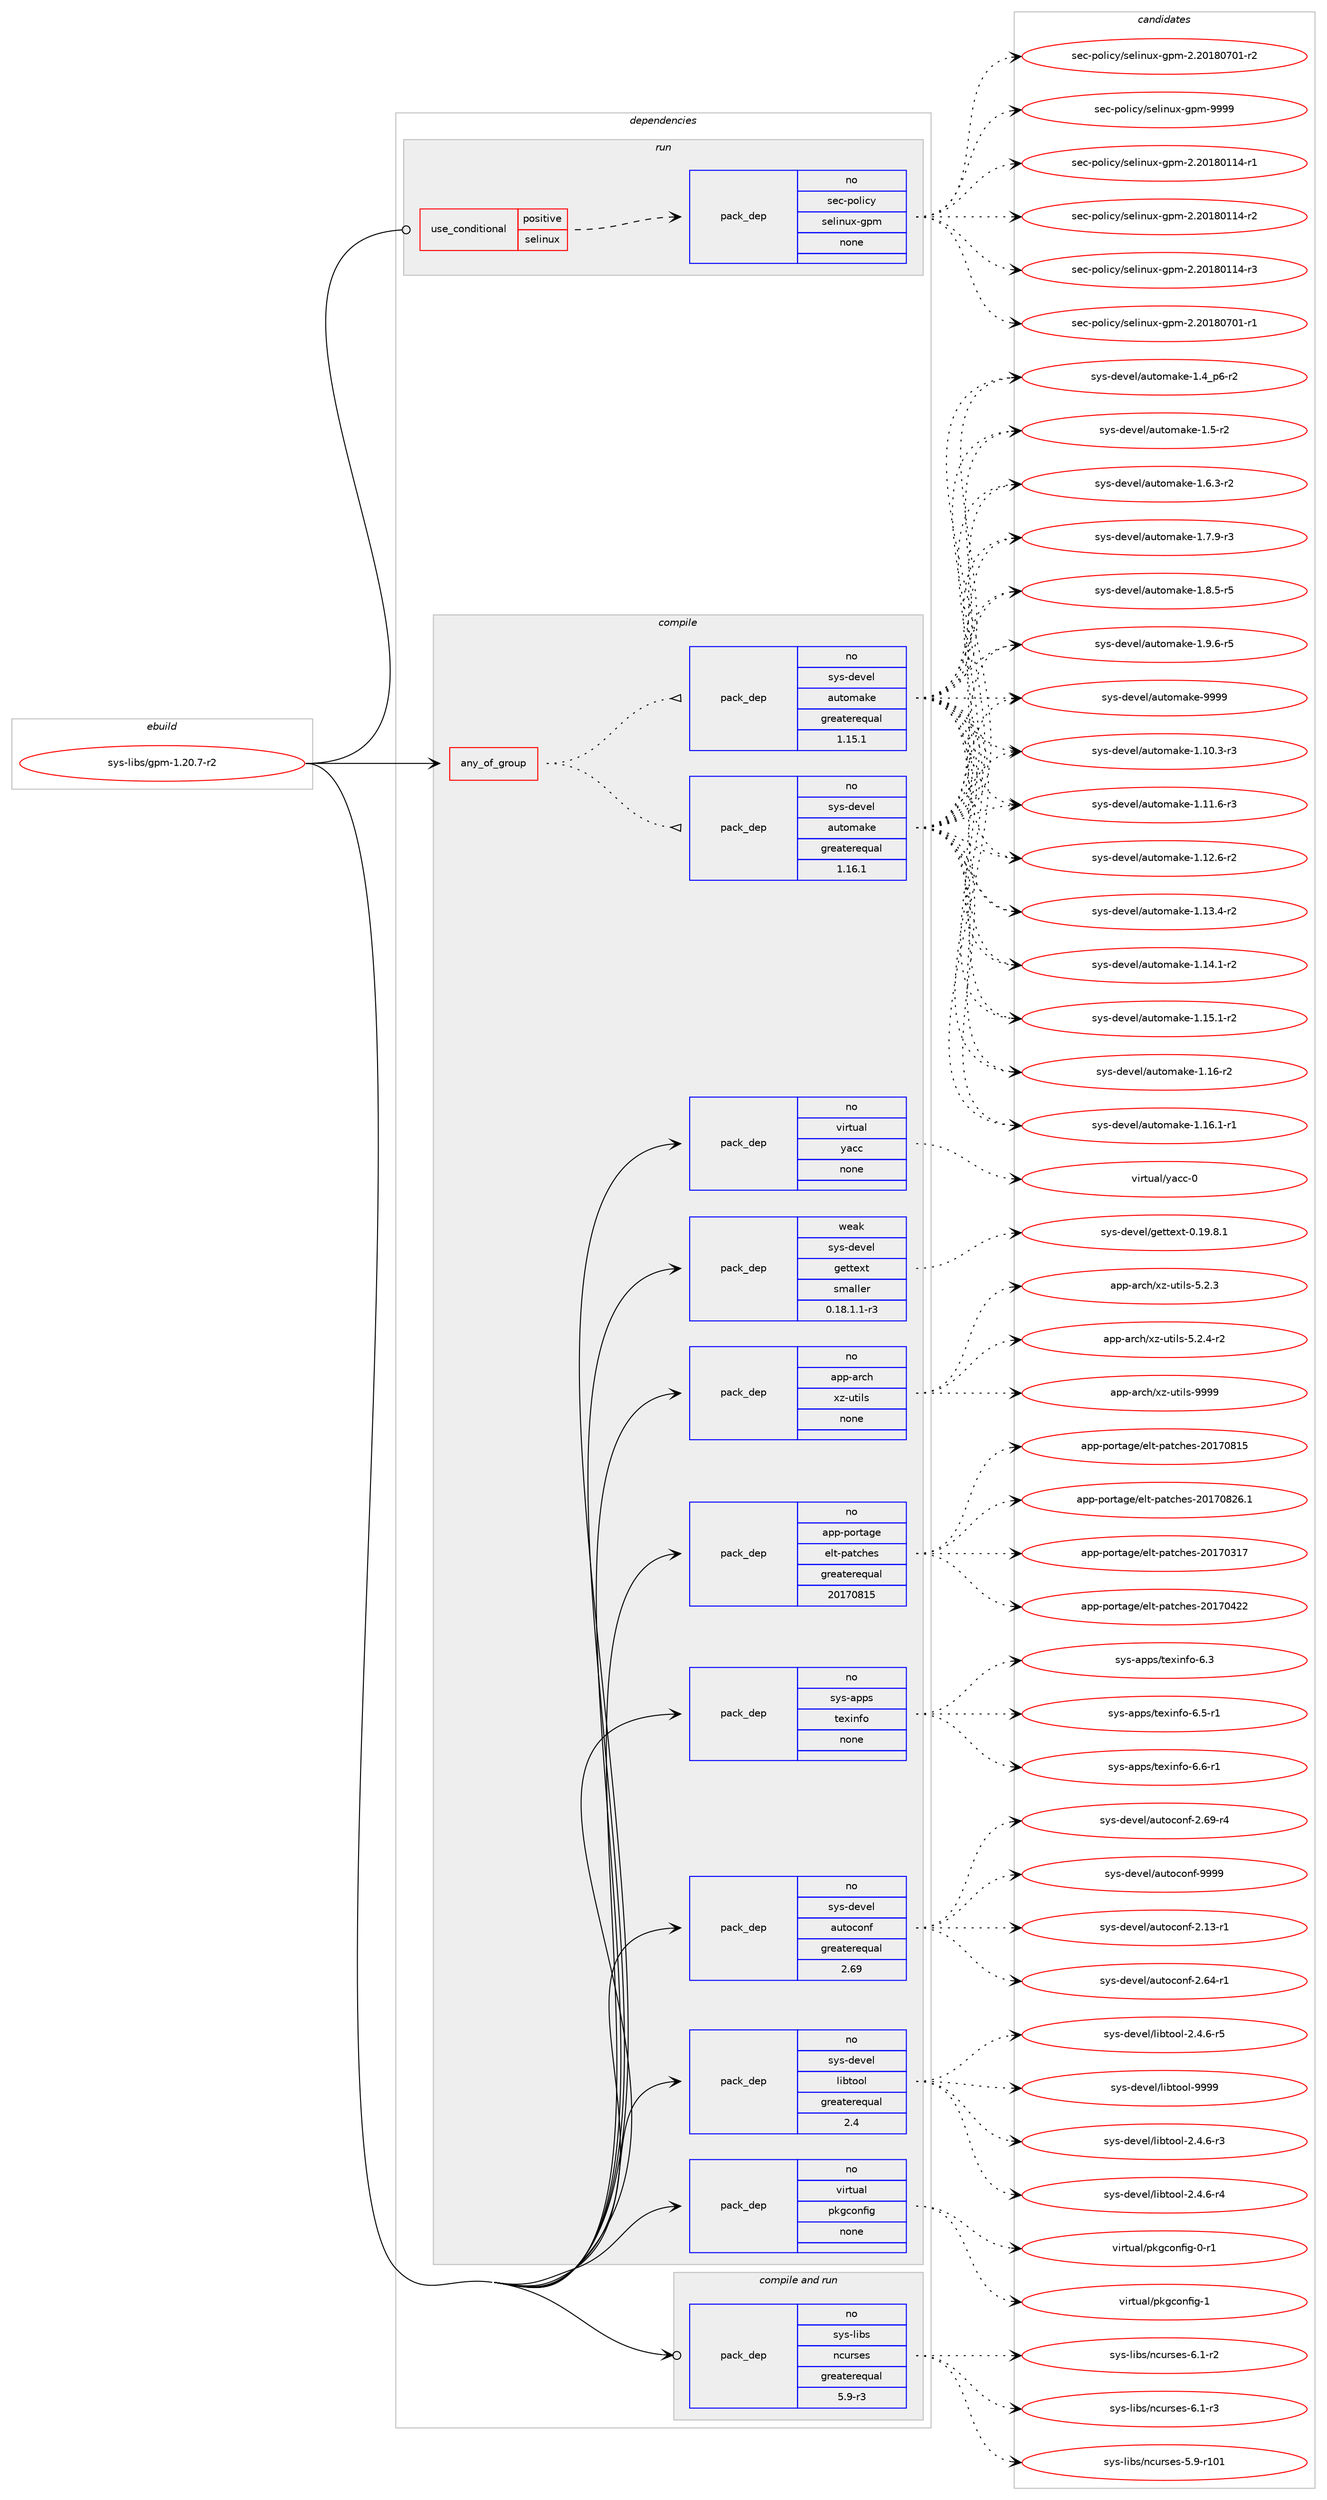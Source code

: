 digraph prolog {

# *************
# Graph options
# *************

newrank=true;
concentrate=true;
compound=true;
graph [rankdir=LR,fontname=Helvetica,fontsize=10,ranksep=1.5];#, ranksep=2.5, nodesep=0.2];
edge  [arrowhead=vee];
node  [fontname=Helvetica,fontsize=10];

# **********
# The ebuild
# **********

subgraph cluster_leftcol {
color=gray;
rank=same;
label=<<i>ebuild</i>>;
id [label="sys-libs/gpm-1.20.7-r2", color=red, width=4, href="../sys-libs/gpm-1.20.7-r2.svg"];
}

# ****************
# The dependencies
# ****************

subgraph cluster_midcol {
color=gray;
label=<<i>dependencies</i>>;
subgraph cluster_compile {
fillcolor="#eeeeee";
style=filled;
label=<<i>compile</i>>;
subgraph any27674 {
dependency1737369 [label=<<TABLE BORDER="0" CELLBORDER="1" CELLSPACING="0" CELLPADDING="4"><TR><TD CELLPADDING="10">any_of_group</TD></TR></TABLE>>, shape=none, color=red];subgraph pack1247060 {
dependency1737370 [label=<<TABLE BORDER="0" CELLBORDER="1" CELLSPACING="0" CELLPADDING="4" WIDTH="220"><TR><TD ROWSPAN="6" CELLPADDING="30">pack_dep</TD></TR><TR><TD WIDTH="110">no</TD></TR><TR><TD>sys-devel</TD></TR><TR><TD>automake</TD></TR><TR><TD>greaterequal</TD></TR><TR><TD>1.16.1</TD></TR></TABLE>>, shape=none, color=blue];
}
dependency1737369:e -> dependency1737370:w [weight=20,style="dotted",arrowhead="oinv"];
subgraph pack1247061 {
dependency1737371 [label=<<TABLE BORDER="0" CELLBORDER="1" CELLSPACING="0" CELLPADDING="4" WIDTH="220"><TR><TD ROWSPAN="6" CELLPADDING="30">pack_dep</TD></TR><TR><TD WIDTH="110">no</TD></TR><TR><TD>sys-devel</TD></TR><TR><TD>automake</TD></TR><TR><TD>greaterequal</TD></TR><TR><TD>1.15.1</TD></TR></TABLE>>, shape=none, color=blue];
}
dependency1737369:e -> dependency1737371:w [weight=20,style="dotted",arrowhead="oinv"];
}
id:e -> dependency1737369:w [weight=20,style="solid",arrowhead="vee"];
subgraph pack1247062 {
dependency1737372 [label=<<TABLE BORDER="0" CELLBORDER="1" CELLSPACING="0" CELLPADDING="4" WIDTH="220"><TR><TD ROWSPAN="6" CELLPADDING="30">pack_dep</TD></TR><TR><TD WIDTH="110">no</TD></TR><TR><TD>app-arch</TD></TR><TR><TD>xz-utils</TD></TR><TR><TD>none</TD></TR><TR><TD></TD></TR></TABLE>>, shape=none, color=blue];
}
id:e -> dependency1737372:w [weight=20,style="solid",arrowhead="vee"];
subgraph pack1247063 {
dependency1737373 [label=<<TABLE BORDER="0" CELLBORDER="1" CELLSPACING="0" CELLPADDING="4" WIDTH="220"><TR><TD ROWSPAN="6" CELLPADDING="30">pack_dep</TD></TR><TR><TD WIDTH="110">no</TD></TR><TR><TD>app-portage</TD></TR><TR><TD>elt-patches</TD></TR><TR><TD>greaterequal</TD></TR><TR><TD>20170815</TD></TR></TABLE>>, shape=none, color=blue];
}
id:e -> dependency1737373:w [weight=20,style="solid",arrowhead="vee"];
subgraph pack1247064 {
dependency1737374 [label=<<TABLE BORDER="0" CELLBORDER="1" CELLSPACING="0" CELLPADDING="4" WIDTH="220"><TR><TD ROWSPAN="6" CELLPADDING="30">pack_dep</TD></TR><TR><TD WIDTH="110">no</TD></TR><TR><TD>sys-apps</TD></TR><TR><TD>texinfo</TD></TR><TR><TD>none</TD></TR><TR><TD></TD></TR></TABLE>>, shape=none, color=blue];
}
id:e -> dependency1737374:w [weight=20,style="solid",arrowhead="vee"];
subgraph pack1247065 {
dependency1737375 [label=<<TABLE BORDER="0" CELLBORDER="1" CELLSPACING="0" CELLPADDING="4" WIDTH="220"><TR><TD ROWSPAN="6" CELLPADDING="30">pack_dep</TD></TR><TR><TD WIDTH="110">no</TD></TR><TR><TD>sys-devel</TD></TR><TR><TD>autoconf</TD></TR><TR><TD>greaterequal</TD></TR><TR><TD>2.69</TD></TR></TABLE>>, shape=none, color=blue];
}
id:e -> dependency1737375:w [weight=20,style="solid",arrowhead="vee"];
subgraph pack1247066 {
dependency1737376 [label=<<TABLE BORDER="0" CELLBORDER="1" CELLSPACING="0" CELLPADDING="4" WIDTH="220"><TR><TD ROWSPAN="6" CELLPADDING="30">pack_dep</TD></TR><TR><TD WIDTH="110">no</TD></TR><TR><TD>sys-devel</TD></TR><TR><TD>libtool</TD></TR><TR><TD>greaterequal</TD></TR><TR><TD>2.4</TD></TR></TABLE>>, shape=none, color=blue];
}
id:e -> dependency1737376:w [weight=20,style="solid",arrowhead="vee"];
subgraph pack1247067 {
dependency1737377 [label=<<TABLE BORDER="0" CELLBORDER="1" CELLSPACING="0" CELLPADDING="4" WIDTH="220"><TR><TD ROWSPAN="6" CELLPADDING="30">pack_dep</TD></TR><TR><TD WIDTH="110">no</TD></TR><TR><TD>virtual</TD></TR><TR><TD>pkgconfig</TD></TR><TR><TD>none</TD></TR><TR><TD></TD></TR></TABLE>>, shape=none, color=blue];
}
id:e -> dependency1737377:w [weight=20,style="solid",arrowhead="vee"];
subgraph pack1247068 {
dependency1737378 [label=<<TABLE BORDER="0" CELLBORDER="1" CELLSPACING="0" CELLPADDING="4" WIDTH="220"><TR><TD ROWSPAN="6" CELLPADDING="30">pack_dep</TD></TR><TR><TD WIDTH="110">no</TD></TR><TR><TD>virtual</TD></TR><TR><TD>yacc</TD></TR><TR><TD>none</TD></TR><TR><TD></TD></TR></TABLE>>, shape=none, color=blue];
}
id:e -> dependency1737378:w [weight=20,style="solid",arrowhead="vee"];
subgraph pack1247069 {
dependency1737379 [label=<<TABLE BORDER="0" CELLBORDER="1" CELLSPACING="0" CELLPADDING="4" WIDTH="220"><TR><TD ROWSPAN="6" CELLPADDING="30">pack_dep</TD></TR><TR><TD WIDTH="110">weak</TD></TR><TR><TD>sys-devel</TD></TR><TR><TD>gettext</TD></TR><TR><TD>smaller</TD></TR><TR><TD>0.18.1.1-r3</TD></TR></TABLE>>, shape=none, color=blue];
}
id:e -> dependency1737379:w [weight=20,style="solid",arrowhead="vee"];
}
subgraph cluster_compileandrun {
fillcolor="#eeeeee";
style=filled;
label=<<i>compile and run</i>>;
subgraph pack1247070 {
dependency1737380 [label=<<TABLE BORDER="0" CELLBORDER="1" CELLSPACING="0" CELLPADDING="4" WIDTH="220"><TR><TD ROWSPAN="6" CELLPADDING="30">pack_dep</TD></TR><TR><TD WIDTH="110">no</TD></TR><TR><TD>sys-libs</TD></TR><TR><TD>ncurses</TD></TR><TR><TD>greaterequal</TD></TR><TR><TD>5.9-r3</TD></TR></TABLE>>, shape=none, color=blue];
}
id:e -> dependency1737380:w [weight=20,style="solid",arrowhead="odotvee"];
}
subgraph cluster_run {
fillcolor="#eeeeee";
style=filled;
label=<<i>run</i>>;
subgraph cond461700 {
dependency1737381 [label=<<TABLE BORDER="0" CELLBORDER="1" CELLSPACING="0" CELLPADDING="4"><TR><TD ROWSPAN="3" CELLPADDING="10">use_conditional</TD></TR><TR><TD>positive</TD></TR><TR><TD>selinux</TD></TR></TABLE>>, shape=none, color=red];
subgraph pack1247071 {
dependency1737382 [label=<<TABLE BORDER="0" CELLBORDER="1" CELLSPACING="0" CELLPADDING="4" WIDTH="220"><TR><TD ROWSPAN="6" CELLPADDING="30">pack_dep</TD></TR><TR><TD WIDTH="110">no</TD></TR><TR><TD>sec-policy</TD></TR><TR><TD>selinux-gpm</TD></TR><TR><TD>none</TD></TR><TR><TD></TD></TR></TABLE>>, shape=none, color=blue];
}
dependency1737381:e -> dependency1737382:w [weight=20,style="dashed",arrowhead="vee"];
}
id:e -> dependency1737381:w [weight=20,style="solid",arrowhead="odot"];
}
}

# **************
# The candidates
# **************

subgraph cluster_choices {
rank=same;
color=gray;
label=<<i>candidates</i>>;

subgraph choice1247060 {
color=black;
nodesep=1;
choice11512111545100101118101108479711711611110997107101454946494846514511451 [label="sys-devel/automake-1.10.3-r3", color=red, width=4,href="../sys-devel/automake-1.10.3-r3.svg"];
choice11512111545100101118101108479711711611110997107101454946494946544511451 [label="sys-devel/automake-1.11.6-r3", color=red, width=4,href="../sys-devel/automake-1.11.6-r3.svg"];
choice11512111545100101118101108479711711611110997107101454946495046544511450 [label="sys-devel/automake-1.12.6-r2", color=red, width=4,href="../sys-devel/automake-1.12.6-r2.svg"];
choice11512111545100101118101108479711711611110997107101454946495146524511450 [label="sys-devel/automake-1.13.4-r2", color=red, width=4,href="../sys-devel/automake-1.13.4-r2.svg"];
choice11512111545100101118101108479711711611110997107101454946495246494511450 [label="sys-devel/automake-1.14.1-r2", color=red, width=4,href="../sys-devel/automake-1.14.1-r2.svg"];
choice11512111545100101118101108479711711611110997107101454946495346494511450 [label="sys-devel/automake-1.15.1-r2", color=red, width=4,href="../sys-devel/automake-1.15.1-r2.svg"];
choice1151211154510010111810110847971171161111099710710145494649544511450 [label="sys-devel/automake-1.16-r2", color=red, width=4,href="../sys-devel/automake-1.16-r2.svg"];
choice11512111545100101118101108479711711611110997107101454946495446494511449 [label="sys-devel/automake-1.16.1-r1", color=red, width=4,href="../sys-devel/automake-1.16.1-r1.svg"];
choice115121115451001011181011084797117116111109971071014549465295112544511450 [label="sys-devel/automake-1.4_p6-r2", color=red, width=4,href="../sys-devel/automake-1.4_p6-r2.svg"];
choice11512111545100101118101108479711711611110997107101454946534511450 [label="sys-devel/automake-1.5-r2", color=red, width=4,href="../sys-devel/automake-1.5-r2.svg"];
choice115121115451001011181011084797117116111109971071014549465446514511450 [label="sys-devel/automake-1.6.3-r2", color=red, width=4,href="../sys-devel/automake-1.6.3-r2.svg"];
choice115121115451001011181011084797117116111109971071014549465546574511451 [label="sys-devel/automake-1.7.9-r3", color=red, width=4,href="../sys-devel/automake-1.7.9-r3.svg"];
choice115121115451001011181011084797117116111109971071014549465646534511453 [label="sys-devel/automake-1.8.5-r5", color=red, width=4,href="../sys-devel/automake-1.8.5-r5.svg"];
choice115121115451001011181011084797117116111109971071014549465746544511453 [label="sys-devel/automake-1.9.6-r5", color=red, width=4,href="../sys-devel/automake-1.9.6-r5.svg"];
choice115121115451001011181011084797117116111109971071014557575757 [label="sys-devel/automake-9999", color=red, width=4,href="../sys-devel/automake-9999.svg"];
dependency1737370:e -> choice11512111545100101118101108479711711611110997107101454946494846514511451:w [style=dotted,weight="100"];
dependency1737370:e -> choice11512111545100101118101108479711711611110997107101454946494946544511451:w [style=dotted,weight="100"];
dependency1737370:e -> choice11512111545100101118101108479711711611110997107101454946495046544511450:w [style=dotted,weight="100"];
dependency1737370:e -> choice11512111545100101118101108479711711611110997107101454946495146524511450:w [style=dotted,weight="100"];
dependency1737370:e -> choice11512111545100101118101108479711711611110997107101454946495246494511450:w [style=dotted,weight="100"];
dependency1737370:e -> choice11512111545100101118101108479711711611110997107101454946495346494511450:w [style=dotted,weight="100"];
dependency1737370:e -> choice1151211154510010111810110847971171161111099710710145494649544511450:w [style=dotted,weight="100"];
dependency1737370:e -> choice11512111545100101118101108479711711611110997107101454946495446494511449:w [style=dotted,weight="100"];
dependency1737370:e -> choice115121115451001011181011084797117116111109971071014549465295112544511450:w [style=dotted,weight="100"];
dependency1737370:e -> choice11512111545100101118101108479711711611110997107101454946534511450:w [style=dotted,weight="100"];
dependency1737370:e -> choice115121115451001011181011084797117116111109971071014549465446514511450:w [style=dotted,weight="100"];
dependency1737370:e -> choice115121115451001011181011084797117116111109971071014549465546574511451:w [style=dotted,weight="100"];
dependency1737370:e -> choice115121115451001011181011084797117116111109971071014549465646534511453:w [style=dotted,weight="100"];
dependency1737370:e -> choice115121115451001011181011084797117116111109971071014549465746544511453:w [style=dotted,weight="100"];
dependency1737370:e -> choice115121115451001011181011084797117116111109971071014557575757:w [style=dotted,weight="100"];
}
subgraph choice1247061 {
color=black;
nodesep=1;
choice11512111545100101118101108479711711611110997107101454946494846514511451 [label="sys-devel/automake-1.10.3-r3", color=red, width=4,href="../sys-devel/automake-1.10.3-r3.svg"];
choice11512111545100101118101108479711711611110997107101454946494946544511451 [label="sys-devel/automake-1.11.6-r3", color=red, width=4,href="../sys-devel/automake-1.11.6-r3.svg"];
choice11512111545100101118101108479711711611110997107101454946495046544511450 [label="sys-devel/automake-1.12.6-r2", color=red, width=4,href="../sys-devel/automake-1.12.6-r2.svg"];
choice11512111545100101118101108479711711611110997107101454946495146524511450 [label="sys-devel/automake-1.13.4-r2", color=red, width=4,href="../sys-devel/automake-1.13.4-r2.svg"];
choice11512111545100101118101108479711711611110997107101454946495246494511450 [label="sys-devel/automake-1.14.1-r2", color=red, width=4,href="../sys-devel/automake-1.14.1-r2.svg"];
choice11512111545100101118101108479711711611110997107101454946495346494511450 [label="sys-devel/automake-1.15.1-r2", color=red, width=4,href="../sys-devel/automake-1.15.1-r2.svg"];
choice1151211154510010111810110847971171161111099710710145494649544511450 [label="sys-devel/automake-1.16-r2", color=red, width=4,href="../sys-devel/automake-1.16-r2.svg"];
choice11512111545100101118101108479711711611110997107101454946495446494511449 [label="sys-devel/automake-1.16.1-r1", color=red, width=4,href="../sys-devel/automake-1.16.1-r1.svg"];
choice115121115451001011181011084797117116111109971071014549465295112544511450 [label="sys-devel/automake-1.4_p6-r2", color=red, width=4,href="../sys-devel/automake-1.4_p6-r2.svg"];
choice11512111545100101118101108479711711611110997107101454946534511450 [label="sys-devel/automake-1.5-r2", color=red, width=4,href="../sys-devel/automake-1.5-r2.svg"];
choice115121115451001011181011084797117116111109971071014549465446514511450 [label="sys-devel/automake-1.6.3-r2", color=red, width=4,href="../sys-devel/automake-1.6.3-r2.svg"];
choice115121115451001011181011084797117116111109971071014549465546574511451 [label="sys-devel/automake-1.7.9-r3", color=red, width=4,href="../sys-devel/automake-1.7.9-r3.svg"];
choice115121115451001011181011084797117116111109971071014549465646534511453 [label="sys-devel/automake-1.8.5-r5", color=red, width=4,href="../sys-devel/automake-1.8.5-r5.svg"];
choice115121115451001011181011084797117116111109971071014549465746544511453 [label="sys-devel/automake-1.9.6-r5", color=red, width=4,href="../sys-devel/automake-1.9.6-r5.svg"];
choice115121115451001011181011084797117116111109971071014557575757 [label="sys-devel/automake-9999", color=red, width=4,href="../sys-devel/automake-9999.svg"];
dependency1737371:e -> choice11512111545100101118101108479711711611110997107101454946494846514511451:w [style=dotted,weight="100"];
dependency1737371:e -> choice11512111545100101118101108479711711611110997107101454946494946544511451:w [style=dotted,weight="100"];
dependency1737371:e -> choice11512111545100101118101108479711711611110997107101454946495046544511450:w [style=dotted,weight="100"];
dependency1737371:e -> choice11512111545100101118101108479711711611110997107101454946495146524511450:w [style=dotted,weight="100"];
dependency1737371:e -> choice11512111545100101118101108479711711611110997107101454946495246494511450:w [style=dotted,weight="100"];
dependency1737371:e -> choice11512111545100101118101108479711711611110997107101454946495346494511450:w [style=dotted,weight="100"];
dependency1737371:e -> choice1151211154510010111810110847971171161111099710710145494649544511450:w [style=dotted,weight="100"];
dependency1737371:e -> choice11512111545100101118101108479711711611110997107101454946495446494511449:w [style=dotted,weight="100"];
dependency1737371:e -> choice115121115451001011181011084797117116111109971071014549465295112544511450:w [style=dotted,weight="100"];
dependency1737371:e -> choice11512111545100101118101108479711711611110997107101454946534511450:w [style=dotted,weight="100"];
dependency1737371:e -> choice115121115451001011181011084797117116111109971071014549465446514511450:w [style=dotted,weight="100"];
dependency1737371:e -> choice115121115451001011181011084797117116111109971071014549465546574511451:w [style=dotted,weight="100"];
dependency1737371:e -> choice115121115451001011181011084797117116111109971071014549465646534511453:w [style=dotted,weight="100"];
dependency1737371:e -> choice115121115451001011181011084797117116111109971071014549465746544511453:w [style=dotted,weight="100"];
dependency1737371:e -> choice115121115451001011181011084797117116111109971071014557575757:w [style=dotted,weight="100"];
}
subgraph choice1247062 {
color=black;
nodesep=1;
choice971121124597114991044712012245117116105108115455346504651 [label="app-arch/xz-utils-5.2.3", color=red, width=4,href="../app-arch/xz-utils-5.2.3.svg"];
choice9711211245971149910447120122451171161051081154553465046524511450 [label="app-arch/xz-utils-5.2.4-r2", color=red, width=4,href="../app-arch/xz-utils-5.2.4-r2.svg"];
choice9711211245971149910447120122451171161051081154557575757 [label="app-arch/xz-utils-9999", color=red, width=4,href="../app-arch/xz-utils-9999.svg"];
dependency1737372:e -> choice971121124597114991044712012245117116105108115455346504651:w [style=dotted,weight="100"];
dependency1737372:e -> choice9711211245971149910447120122451171161051081154553465046524511450:w [style=dotted,weight="100"];
dependency1737372:e -> choice9711211245971149910447120122451171161051081154557575757:w [style=dotted,weight="100"];
}
subgraph choice1247063 {
color=black;
nodesep=1;
choice97112112451121111141169710310147101108116451129711699104101115455048495548514955 [label="app-portage/elt-patches-20170317", color=red, width=4,href="../app-portage/elt-patches-20170317.svg"];
choice97112112451121111141169710310147101108116451129711699104101115455048495548525050 [label="app-portage/elt-patches-20170422", color=red, width=4,href="../app-portage/elt-patches-20170422.svg"];
choice97112112451121111141169710310147101108116451129711699104101115455048495548564953 [label="app-portage/elt-patches-20170815", color=red, width=4,href="../app-portage/elt-patches-20170815.svg"];
choice971121124511211111411697103101471011081164511297116991041011154550484955485650544649 [label="app-portage/elt-patches-20170826.1", color=red, width=4,href="../app-portage/elt-patches-20170826.1.svg"];
dependency1737373:e -> choice97112112451121111141169710310147101108116451129711699104101115455048495548514955:w [style=dotted,weight="100"];
dependency1737373:e -> choice97112112451121111141169710310147101108116451129711699104101115455048495548525050:w [style=dotted,weight="100"];
dependency1737373:e -> choice97112112451121111141169710310147101108116451129711699104101115455048495548564953:w [style=dotted,weight="100"];
dependency1737373:e -> choice971121124511211111411697103101471011081164511297116991041011154550484955485650544649:w [style=dotted,weight="100"];
}
subgraph choice1247064 {
color=black;
nodesep=1;
choice11512111545971121121154711610112010511010211145544651 [label="sys-apps/texinfo-6.3", color=red, width=4,href="../sys-apps/texinfo-6.3.svg"];
choice115121115459711211211547116101120105110102111455446534511449 [label="sys-apps/texinfo-6.5-r1", color=red, width=4,href="../sys-apps/texinfo-6.5-r1.svg"];
choice115121115459711211211547116101120105110102111455446544511449 [label="sys-apps/texinfo-6.6-r1", color=red, width=4,href="../sys-apps/texinfo-6.6-r1.svg"];
dependency1737374:e -> choice11512111545971121121154711610112010511010211145544651:w [style=dotted,weight="100"];
dependency1737374:e -> choice115121115459711211211547116101120105110102111455446534511449:w [style=dotted,weight="100"];
dependency1737374:e -> choice115121115459711211211547116101120105110102111455446544511449:w [style=dotted,weight="100"];
}
subgraph choice1247065 {
color=black;
nodesep=1;
choice1151211154510010111810110847971171161119911111010245504649514511449 [label="sys-devel/autoconf-2.13-r1", color=red, width=4,href="../sys-devel/autoconf-2.13-r1.svg"];
choice1151211154510010111810110847971171161119911111010245504654524511449 [label="sys-devel/autoconf-2.64-r1", color=red, width=4,href="../sys-devel/autoconf-2.64-r1.svg"];
choice1151211154510010111810110847971171161119911111010245504654574511452 [label="sys-devel/autoconf-2.69-r4", color=red, width=4,href="../sys-devel/autoconf-2.69-r4.svg"];
choice115121115451001011181011084797117116111991111101024557575757 [label="sys-devel/autoconf-9999", color=red, width=4,href="../sys-devel/autoconf-9999.svg"];
dependency1737375:e -> choice1151211154510010111810110847971171161119911111010245504649514511449:w [style=dotted,weight="100"];
dependency1737375:e -> choice1151211154510010111810110847971171161119911111010245504654524511449:w [style=dotted,weight="100"];
dependency1737375:e -> choice1151211154510010111810110847971171161119911111010245504654574511452:w [style=dotted,weight="100"];
dependency1737375:e -> choice115121115451001011181011084797117116111991111101024557575757:w [style=dotted,weight="100"];
}
subgraph choice1247066 {
color=black;
nodesep=1;
choice1151211154510010111810110847108105981161111111084550465246544511451 [label="sys-devel/libtool-2.4.6-r3", color=red, width=4,href="../sys-devel/libtool-2.4.6-r3.svg"];
choice1151211154510010111810110847108105981161111111084550465246544511452 [label="sys-devel/libtool-2.4.6-r4", color=red, width=4,href="../sys-devel/libtool-2.4.6-r4.svg"];
choice1151211154510010111810110847108105981161111111084550465246544511453 [label="sys-devel/libtool-2.4.6-r5", color=red, width=4,href="../sys-devel/libtool-2.4.6-r5.svg"];
choice1151211154510010111810110847108105981161111111084557575757 [label="sys-devel/libtool-9999", color=red, width=4,href="../sys-devel/libtool-9999.svg"];
dependency1737376:e -> choice1151211154510010111810110847108105981161111111084550465246544511451:w [style=dotted,weight="100"];
dependency1737376:e -> choice1151211154510010111810110847108105981161111111084550465246544511452:w [style=dotted,weight="100"];
dependency1737376:e -> choice1151211154510010111810110847108105981161111111084550465246544511453:w [style=dotted,weight="100"];
dependency1737376:e -> choice1151211154510010111810110847108105981161111111084557575757:w [style=dotted,weight="100"];
}
subgraph choice1247067 {
color=black;
nodesep=1;
choice11810511411611797108471121071039911111010210510345484511449 [label="virtual/pkgconfig-0-r1", color=red, width=4,href="../virtual/pkgconfig-0-r1.svg"];
choice1181051141161179710847112107103991111101021051034549 [label="virtual/pkgconfig-1", color=red, width=4,href="../virtual/pkgconfig-1.svg"];
dependency1737377:e -> choice11810511411611797108471121071039911111010210510345484511449:w [style=dotted,weight="100"];
dependency1737377:e -> choice1181051141161179710847112107103991111101021051034549:w [style=dotted,weight="100"];
}
subgraph choice1247068 {
color=black;
nodesep=1;
choice11810511411611797108471219799994548 [label="virtual/yacc-0", color=red, width=4,href="../virtual/yacc-0.svg"];
dependency1737378:e -> choice11810511411611797108471219799994548:w [style=dotted,weight="100"];
}
subgraph choice1247069 {
color=black;
nodesep=1;
choice1151211154510010111810110847103101116116101120116454846495746564649 [label="sys-devel/gettext-0.19.8.1", color=red, width=4,href="../sys-devel/gettext-0.19.8.1.svg"];
dependency1737379:e -> choice1151211154510010111810110847103101116116101120116454846495746564649:w [style=dotted,weight="100"];
}
subgraph choice1247070 {
color=black;
nodesep=1;
choice115121115451081059811547110991171141151011154553465745114494849 [label="sys-libs/ncurses-5.9-r101", color=red, width=4,href="../sys-libs/ncurses-5.9-r101.svg"];
choice11512111545108105981154711099117114115101115455446494511450 [label="sys-libs/ncurses-6.1-r2", color=red, width=4,href="../sys-libs/ncurses-6.1-r2.svg"];
choice11512111545108105981154711099117114115101115455446494511451 [label="sys-libs/ncurses-6.1-r3", color=red, width=4,href="../sys-libs/ncurses-6.1-r3.svg"];
dependency1737380:e -> choice115121115451081059811547110991171141151011154553465745114494849:w [style=dotted,weight="100"];
dependency1737380:e -> choice11512111545108105981154711099117114115101115455446494511450:w [style=dotted,weight="100"];
dependency1737380:e -> choice11512111545108105981154711099117114115101115455446494511451:w [style=dotted,weight="100"];
}
subgraph choice1247071 {
color=black;
nodesep=1;
choice115101994511211110810599121471151011081051101171204510311210945504650484956484949524511449 [label="sec-policy/selinux-gpm-2.20180114-r1", color=red, width=4,href="../sec-policy/selinux-gpm-2.20180114-r1.svg"];
choice115101994511211110810599121471151011081051101171204510311210945504650484956484949524511450 [label="sec-policy/selinux-gpm-2.20180114-r2", color=red, width=4,href="../sec-policy/selinux-gpm-2.20180114-r2.svg"];
choice115101994511211110810599121471151011081051101171204510311210945504650484956484949524511451 [label="sec-policy/selinux-gpm-2.20180114-r3", color=red, width=4,href="../sec-policy/selinux-gpm-2.20180114-r3.svg"];
choice115101994511211110810599121471151011081051101171204510311210945504650484956485548494511449 [label="sec-policy/selinux-gpm-2.20180701-r1", color=red, width=4,href="../sec-policy/selinux-gpm-2.20180701-r1.svg"];
choice115101994511211110810599121471151011081051101171204510311210945504650484956485548494511450 [label="sec-policy/selinux-gpm-2.20180701-r2", color=red, width=4,href="../sec-policy/selinux-gpm-2.20180701-r2.svg"];
choice11510199451121111081059912147115101108105110117120451031121094557575757 [label="sec-policy/selinux-gpm-9999", color=red, width=4,href="../sec-policy/selinux-gpm-9999.svg"];
dependency1737382:e -> choice115101994511211110810599121471151011081051101171204510311210945504650484956484949524511449:w [style=dotted,weight="100"];
dependency1737382:e -> choice115101994511211110810599121471151011081051101171204510311210945504650484956484949524511450:w [style=dotted,weight="100"];
dependency1737382:e -> choice115101994511211110810599121471151011081051101171204510311210945504650484956484949524511451:w [style=dotted,weight="100"];
dependency1737382:e -> choice115101994511211110810599121471151011081051101171204510311210945504650484956485548494511449:w [style=dotted,weight="100"];
dependency1737382:e -> choice115101994511211110810599121471151011081051101171204510311210945504650484956485548494511450:w [style=dotted,weight="100"];
dependency1737382:e -> choice11510199451121111081059912147115101108105110117120451031121094557575757:w [style=dotted,weight="100"];
}
}

}
